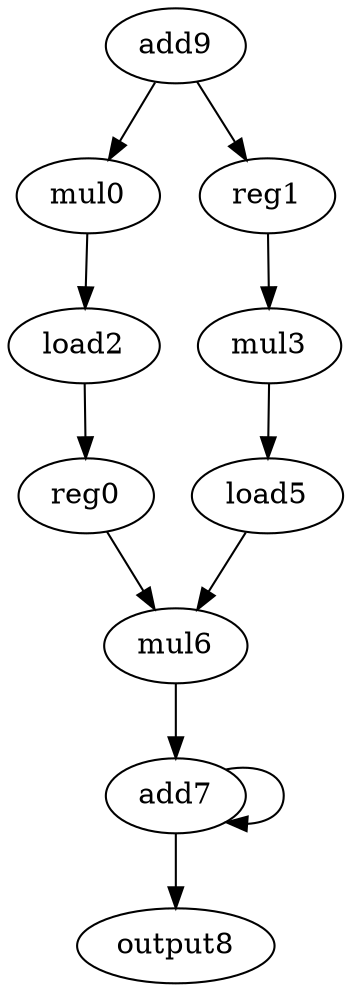 digraph G {
mul0[opcode=mul];
load2[opcode=load];
mul3[opcode=mul];
load5[opcode=load];
mul6[opcode=mul];
add7[opcode=add];
output8[opcode=output];
add9[opcode=add];
reg0[opcode=reg];
reg1[opcode=reg];
load2->reg0->mul6[operand=1]; //load->mul
load5->mul6[operand=0]; //load->mul
mul6->add7[operand=0]; //mul->add
add7->output8[operand=0]; //add->output
add7->add7[operand=1]; //add->add
add9->mul0[operand=1]; //add->gep_mul
add9->reg1->mul3[operand=1]; //add->gep_mul
mul0->load2[operand=0]; //gep_mul->load
mul3->load5[operand=0]; //gep_mul->load
}
